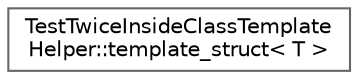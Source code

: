 digraph "类继承关系图"
{
 // LATEX_PDF_SIZE
  bgcolor="transparent";
  edge [fontname=Helvetica,fontsize=10,labelfontname=Helvetica,labelfontsize=10];
  node [fontname=Helvetica,fontsize=10,shape=box,height=0.2,width=0.4];
  rankdir="LR";
  Node0 [id="Node000000",label="TestTwiceInsideClassTemplate\lHelper::template_struct\< T \>",height=0.2,width=0.4,color="grey40", fillcolor="white", style="filled",URL="$struct_test_twice_inside_class_template_helper_1_1template__struct.html",tooltip=" "];
}
